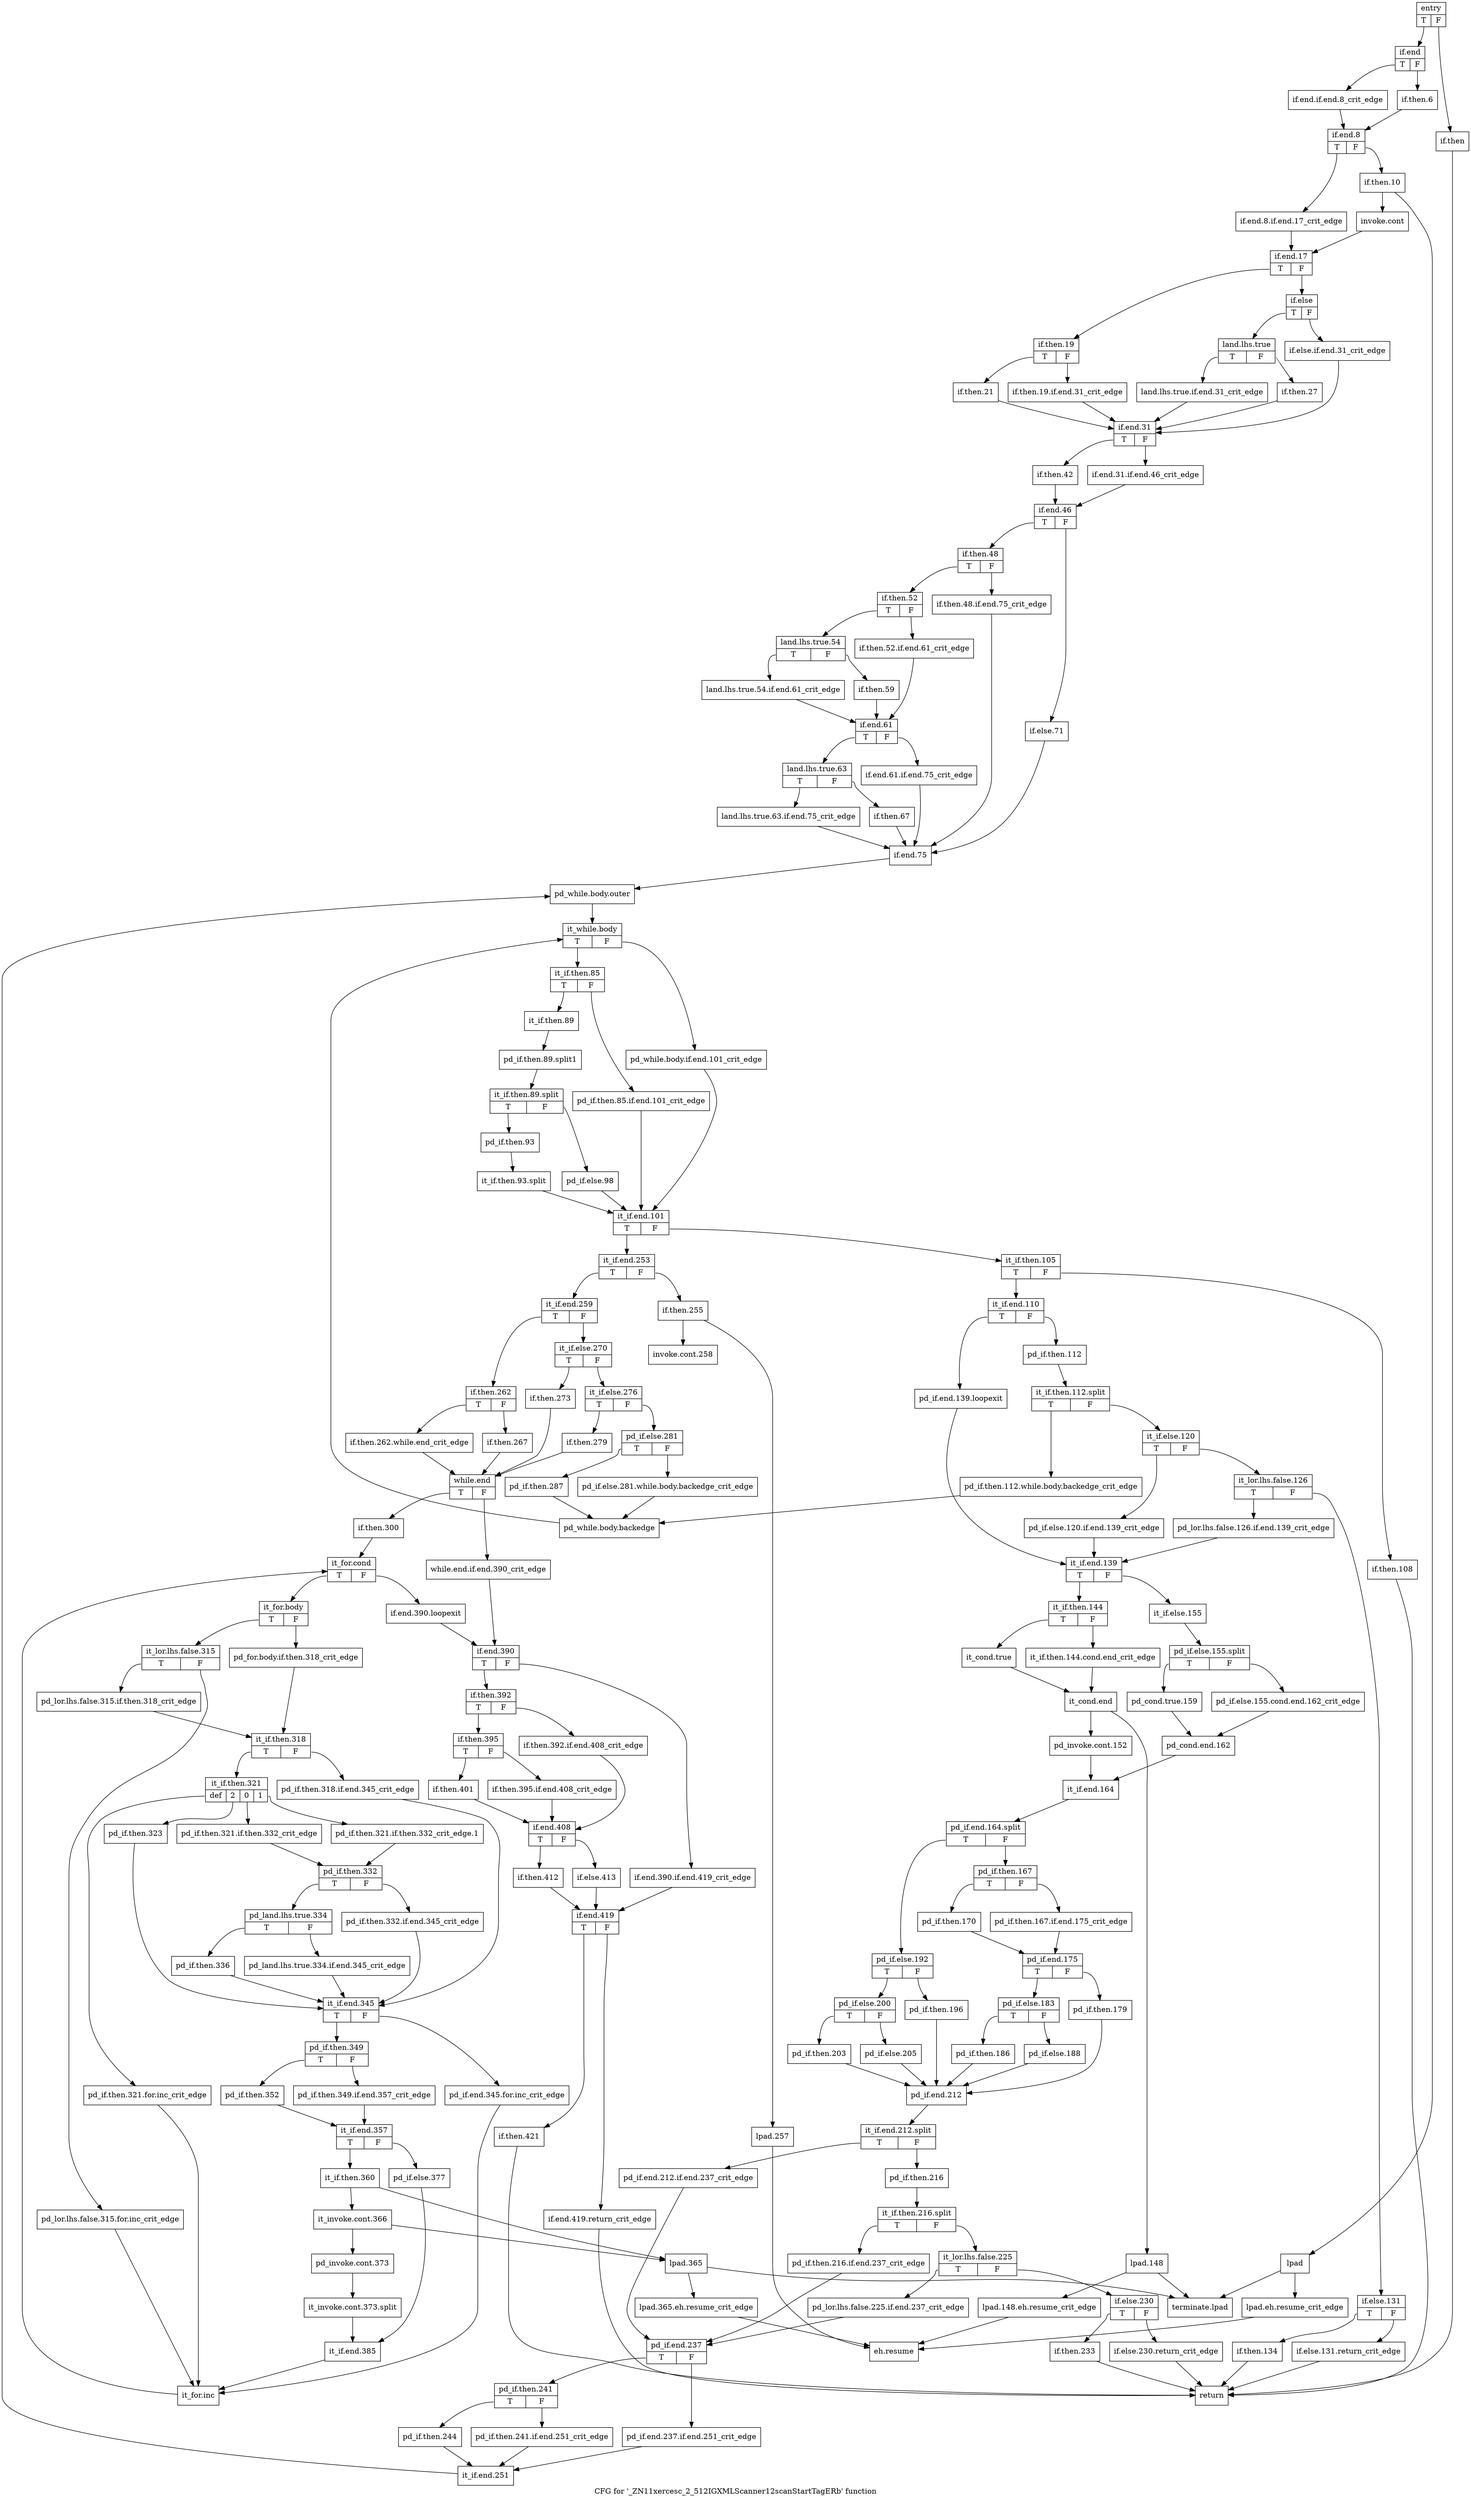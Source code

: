digraph "CFG for '_ZN11xercesc_2_512IGXMLScanner12scanStartTagERb' function" {
	label="CFG for '_ZN11xercesc_2_512IGXMLScanner12scanStartTagERb' function";

	Node0x37931e0 [shape=record,label="{entry|{<s0>T|<s1>F}}"];
	Node0x37931e0:s0 -> Node0x3793280;
	Node0x37931e0:s1 -> Node0x3793230;
	Node0x3793230 [shape=record,label="{if.then}"];
	Node0x3793230 -> Node0x37e7f70;
	Node0x3793280 [shape=record,label="{if.end|{<s0>T|<s1>F}}"];
	Node0x3793280:s0 -> Node0x37932d0;
	Node0x3793280:s1 -> Node0x3793320;
	Node0x37932d0 [shape=record,label="{if.end.if.end.8_crit_edge}"];
	Node0x37932d0 -> Node0x3793370;
	Node0x3793320 [shape=record,label="{if.then.6}"];
	Node0x3793320 -> Node0x3793370;
	Node0x3793370 [shape=record,label="{if.end.8|{<s0>T|<s1>F}}"];
	Node0x3793370:s0 -> Node0x37933c0;
	Node0x3793370:s1 -> Node0x3793410;
	Node0x37933c0 [shape=record,label="{if.end.8.if.end.17_crit_edge}"];
	Node0x37933c0 -> Node0x3793550;
	Node0x3793410 [shape=record,label="{if.then.10}"];
	Node0x3793410 -> Node0x3793460;
	Node0x3793410 -> Node0x37934b0;
	Node0x3793460 [shape=record,label="{invoke.cont}"];
	Node0x3793460 -> Node0x3793550;
	Node0x37934b0 [shape=record,label="{lpad}"];
	Node0x37934b0 -> Node0x3793500;
	Node0x37934b0 -> Node0x37e8010;
	Node0x3793500 [shape=record,label="{lpad.eh.resume_crit_edge}"];
	Node0x3793500 -> Node0x37e7fc0;
	Node0x3793550 [shape=record,label="{if.end.17|{<s0>T|<s1>F}}"];
	Node0x3793550:s0 -> Node0x37935a0;
	Node0x3793550:s1 -> Node0x3793690;
	Node0x37935a0 [shape=record,label="{if.then.19|{<s0>T|<s1>F}}"];
	Node0x37935a0:s0 -> Node0x3793640;
	Node0x37935a0:s1 -> Node0x37935f0;
	Node0x37935f0 [shape=record,label="{if.then.19.if.end.31_crit_edge}"];
	Node0x37935f0 -> Node0x3793820;
	Node0x3793640 [shape=record,label="{if.then.21}"];
	Node0x3793640 -> Node0x3793820;
	Node0x3793690 [shape=record,label="{if.else|{<s0>T|<s1>F}}"];
	Node0x3793690:s0 -> Node0x3793730;
	Node0x3793690:s1 -> Node0x37936e0;
	Node0x37936e0 [shape=record,label="{if.else.if.end.31_crit_edge}"];
	Node0x37936e0 -> Node0x3793820;
	Node0x3793730 [shape=record,label="{land.lhs.true|{<s0>T|<s1>F}}"];
	Node0x3793730:s0 -> Node0x3793780;
	Node0x3793730:s1 -> Node0x37937d0;
	Node0x3793780 [shape=record,label="{land.lhs.true.if.end.31_crit_edge}"];
	Node0x3793780 -> Node0x3793820;
	Node0x37937d0 [shape=record,label="{if.then.27}"];
	Node0x37937d0 -> Node0x3793820;
	Node0x3793820 [shape=record,label="{if.end.31|{<s0>T|<s1>F}}"];
	Node0x3793820:s0 -> Node0x37938c0;
	Node0x3793820:s1 -> Node0x3793870;
	Node0x3793870 [shape=record,label="{if.end.31.if.end.46_crit_edge}"];
	Node0x3793870 -> Node0x37e52c0;
	Node0x37938c0 [shape=record,label="{if.then.42}"];
	Node0x37938c0 -> Node0x37e52c0;
	Node0x37e52c0 [shape=record,label="{if.end.46|{<s0>T|<s1>F}}"];
	Node0x37e52c0:s0 -> Node0x37e5310;
	Node0x37e52c0:s1 -> Node0x37e56d0;
	Node0x37e5310 [shape=record,label="{if.then.48|{<s0>T|<s1>F}}"];
	Node0x37e5310:s0 -> Node0x37e53b0;
	Node0x37e5310:s1 -> Node0x37e5360;
	Node0x37e5360 [shape=record,label="{if.then.48.if.end.75_crit_edge}"];
	Node0x37e5360 -> Node0x37e5720;
	Node0x37e53b0 [shape=record,label="{if.then.52|{<s0>T|<s1>F}}"];
	Node0x37e53b0:s0 -> Node0x37e5450;
	Node0x37e53b0:s1 -> Node0x37e5400;
	Node0x37e5400 [shape=record,label="{if.then.52.if.end.61_crit_edge}"];
	Node0x37e5400 -> Node0x37e5540;
	Node0x37e5450 [shape=record,label="{land.lhs.true.54|{<s0>T|<s1>F}}"];
	Node0x37e5450:s0 -> Node0x37e54a0;
	Node0x37e5450:s1 -> Node0x37e54f0;
	Node0x37e54a0 [shape=record,label="{land.lhs.true.54.if.end.61_crit_edge}"];
	Node0x37e54a0 -> Node0x37e5540;
	Node0x37e54f0 [shape=record,label="{if.then.59}"];
	Node0x37e54f0 -> Node0x37e5540;
	Node0x37e5540 [shape=record,label="{if.end.61|{<s0>T|<s1>F}}"];
	Node0x37e5540:s0 -> Node0x37e55e0;
	Node0x37e5540:s1 -> Node0x37e5590;
	Node0x37e5590 [shape=record,label="{if.end.61.if.end.75_crit_edge}"];
	Node0x37e5590 -> Node0x37e5720;
	Node0x37e55e0 [shape=record,label="{land.lhs.true.63|{<s0>T|<s1>F}}"];
	Node0x37e55e0:s0 -> Node0x37e5630;
	Node0x37e55e0:s1 -> Node0x37e5680;
	Node0x37e5630 [shape=record,label="{land.lhs.true.63.if.end.75_crit_edge}"];
	Node0x37e5630 -> Node0x37e5720;
	Node0x37e5680 [shape=record,label="{if.then.67}"];
	Node0x37e5680 -> Node0x37e5720;
	Node0x37e56d0 [shape=record,label="{if.else.71}"];
	Node0x37e56d0 -> Node0x37e5720;
	Node0x37e5720 [shape=record,label="{if.end.75}"];
	Node0x37e5720 -> Node0x37e5770;
	Node0x37e5770 [shape=record,label="{pd_while.body.outer}"];
	Node0x37e5770 -> Node0x37e57c0;
	Node0x37e57c0 [shape=record,label="{it_while.body|{<s0>T|<s1>F}}"];
	Node0x37e57c0:s0 -> Node0x37e5860;
	Node0x37e57c0:s1 -> Node0x37e5810;
	Node0x37e5810 [shape=record,label="{pd_while.body.if.end.101_crit_edge}"];
	Node0x37e5810 -> Node0x37e59f0;
	Node0x37e5860 [shape=record,label="{it_if.then.85|{<s0>T|<s1>F}}"];
	Node0x37e5860:s0 -> Node0x37e5900;
	Node0x37e5860:s1 -> Node0x37e58b0;
	Node0x37e58b0 [shape=record,label="{pd_if.then.85.if.end.101_crit_edge}"];
	Node0x37e58b0 -> Node0x37e59f0;
	Node0x37e5900 [shape=record,label="{it_if.then.89}"];
	Node0x37e5900 -> Node0xac34700;
	Node0xac34700 [shape=record,label="{pd_if.then.89.split1}"];
	Node0xac34700 -> Node0xac34a80;
	Node0xac34a80 [shape=record,label="{it_if.then.89.split|{<s0>T|<s1>F}}"];
	Node0xac34a80:s0 -> Node0x37e5950;
	Node0xac34a80:s1 -> Node0x37e59a0;
	Node0x37e5950 [shape=record,label="{pd_if.then.93}"];
	Node0x37e5950 -> Node0xac34400;
	Node0xac34400 [shape=record,label="{it_if.then.93.split}"];
	Node0xac34400 -> Node0x37e59f0;
	Node0x37e59a0 [shape=record,label="{pd_if.else.98}"];
	Node0x37e59a0 -> Node0x37e59f0;
	Node0x37e59f0 [shape=record,label="{it_if.end.101|{<s0>T|<s1>F}}"];
	Node0x37e59f0:s0 -> Node0x37e6b20;
	Node0x37e59f0:s1 -> Node0x37e5a40;
	Node0x37e5a40 [shape=record,label="{it_if.then.105|{<s0>T|<s1>F}}"];
	Node0x37e5a40:s0 -> Node0x37e5ae0;
	Node0x37e5a40:s1 -> Node0x37e5a90;
	Node0x37e5a90 [shape=record,label="{if.then.108}"];
	Node0x37e5a90 -> Node0x37e7f70;
	Node0x37e5ae0 [shape=record,label="{it_if.end.110|{<s0>T|<s1>F}}"];
	Node0x37e5ae0:s0 -> Node0x37e5e00;
	Node0x37e5ae0:s1 -> Node0x37e5b30;
	Node0x37e5b30 [shape=record,label="{pd_if.then.112}"];
	Node0x37e5b30 -> Node0xac33fe0;
	Node0xac33fe0 [shape=record,label="{it_if.then.112.split|{<s0>T|<s1>F}}"];
	Node0xac33fe0:s0 -> Node0x37e5b80;
	Node0xac33fe0:s1 -> Node0x37e5bd0;
	Node0x37e5b80 [shape=record,label="{pd_if.then.112.while.body.backedge_crit_edge}"];
	Node0x37e5b80 -> Node0x37e6fd0;
	Node0x37e5bd0 [shape=record,label="{it_if.else.120|{<s0>T|<s1>F}}"];
	Node0x37e5bd0:s0 -> Node0x37e5c20;
	Node0x37e5bd0:s1 -> Node0x37e5c70;
	Node0x37e5c20 [shape=record,label="{pd_if.else.120.if.end.139_crit_edge}"];
	Node0x37e5c20 -> Node0x37e5e50;
	Node0x37e5c70 [shape=record,label="{it_lor.lhs.false.126|{<s0>T|<s1>F}}"];
	Node0x37e5c70:s0 -> Node0x37e5cc0;
	Node0x37e5c70:s1 -> Node0x37e5d10;
	Node0x37e5cc0 [shape=record,label="{pd_lor.lhs.false.126.if.end.139_crit_edge}"];
	Node0x37e5cc0 -> Node0x37e5e50;
	Node0x37e5d10 [shape=record,label="{if.else.131|{<s0>T|<s1>F}}"];
	Node0x37e5d10:s0 -> Node0x37e5db0;
	Node0x37e5d10:s1 -> Node0x37e5d60;
	Node0x37e5d60 [shape=record,label="{if.else.131.return_crit_edge}"];
	Node0x37e5d60 -> Node0x37e7f70;
	Node0x37e5db0 [shape=record,label="{if.then.134}"];
	Node0x37e5db0 -> Node0x37e7f70;
	Node0x37e5e00 [shape=record,label="{pd_if.end.139.loopexit}"];
	Node0x37e5e00 -> Node0x37e5e50;
	Node0x37e5e50 [shape=record,label="{it_if.end.139|{<s0>T|<s1>F}}"];
	Node0x37e5e50:s0 -> Node0x37e5ea0;
	Node0x37e5e50:s1 -> Node0x37e60d0;
	Node0x37e5ea0 [shape=record,label="{it_if.then.144|{<s0>T|<s1>F}}"];
	Node0x37e5ea0:s0 -> Node0x37e5f40;
	Node0x37e5ea0:s1 -> Node0x37e5ef0;
	Node0x37e5ef0 [shape=record,label="{it_if.then.144.cond.end_crit_edge}"];
	Node0x37e5ef0 -> Node0x37e5f90;
	Node0x37e5f40 [shape=record,label="{it_cond.true}"];
	Node0x37e5f40 -> Node0x37e5f90;
	Node0x37e5f90 [shape=record,label="{it_cond.end}"];
	Node0x37e5f90 -> Node0x37e5fe0;
	Node0x37e5f90 -> Node0x37e6030;
	Node0x37e5fe0 [shape=record,label="{pd_invoke.cont.152}"];
	Node0x37e5fe0 -> Node0x37e6210;
	Node0x37e6030 [shape=record,label="{lpad.148}"];
	Node0x37e6030 -> Node0x37e6080;
	Node0x37e6030 -> Node0x37e8010;
	Node0x37e6080 [shape=record,label="{lpad.148.eh.resume_crit_edge}"];
	Node0x37e6080 -> Node0x37e7fc0;
	Node0x37e60d0 [shape=record,label="{it_if.else.155}"];
	Node0x37e60d0 -> Node0xaa29c90;
	Node0xaa29c90 [shape=record,label="{pd_if.else.155.split|{<s0>T|<s1>F}}"];
	Node0xaa29c90:s0 -> Node0x37e6170;
	Node0xaa29c90:s1 -> Node0x37e6120;
	Node0x37e6120 [shape=record,label="{pd_if.else.155.cond.end.162_crit_edge}"];
	Node0x37e6120 -> Node0x37e61c0;
	Node0x37e6170 [shape=record,label="{pd_cond.true.159}"];
	Node0x37e6170 -> Node0x37e61c0;
	Node0x37e61c0 [shape=record,label="{pd_cond.end.162}"];
	Node0x37e61c0 -> Node0x37e6210;
	Node0x37e6210 [shape=record,label="{it_if.end.164}"];
	Node0x37e6210 -> Node0xab04fb0;
	Node0xab04fb0 [shape=record,label="{pd_if.end.164.split|{<s0>T|<s1>F}}"];
	Node0xab04fb0:s0 -> Node0x37e64e0;
	Node0xab04fb0:s1 -> Node0x37e6260;
	Node0x37e6260 [shape=record,label="{pd_if.then.167|{<s0>T|<s1>F}}"];
	Node0x37e6260:s0 -> Node0x37e6300;
	Node0x37e6260:s1 -> Node0x37e62b0;
	Node0x37e62b0 [shape=record,label="{pd_if.then.167.if.end.175_crit_edge}"];
	Node0x37e62b0 -> Node0x37e6350;
	Node0x37e6300 [shape=record,label="{pd_if.then.170}"];
	Node0x37e6300 -> Node0x37e6350;
	Node0x37e6350 [shape=record,label="{pd_if.end.175|{<s0>T|<s1>F}}"];
	Node0x37e6350:s0 -> Node0x37e63f0;
	Node0x37e6350:s1 -> Node0x37e63a0;
	Node0x37e63a0 [shape=record,label="{pd_if.then.179}"];
	Node0x37e63a0 -> Node0x37e6670;
	Node0x37e63f0 [shape=record,label="{pd_if.else.183|{<s0>T|<s1>F}}"];
	Node0x37e63f0:s0 -> Node0x37e6440;
	Node0x37e63f0:s1 -> Node0x37e6490;
	Node0x37e6440 [shape=record,label="{pd_if.then.186}"];
	Node0x37e6440 -> Node0x37e6670;
	Node0x37e6490 [shape=record,label="{pd_if.else.188}"];
	Node0x37e6490 -> Node0x37e6670;
	Node0x37e64e0 [shape=record,label="{pd_if.else.192|{<s0>T|<s1>F}}"];
	Node0x37e64e0:s0 -> Node0x37e6580;
	Node0x37e64e0:s1 -> Node0x37e6530;
	Node0x37e6530 [shape=record,label="{pd_if.then.196}"];
	Node0x37e6530 -> Node0x37e6670;
	Node0x37e6580 [shape=record,label="{pd_if.else.200|{<s0>T|<s1>F}}"];
	Node0x37e6580:s0 -> Node0x37e65d0;
	Node0x37e6580:s1 -> Node0x37e6620;
	Node0x37e65d0 [shape=record,label="{pd_if.then.203}"];
	Node0x37e65d0 -> Node0x37e6670;
	Node0x37e6620 [shape=record,label="{pd_if.else.205}"];
	Node0x37e6620 -> Node0x37e6670;
	Node0x37e6670 [shape=record,label="{pd_if.end.212}"];
	Node0x37e6670 -> Node0xac340e0;
	Node0xac340e0 [shape=record,label="{it_if.end.212.split|{<s0>T|<s1>F}}"];
	Node0xac340e0:s0 -> Node0x37e66c0;
	Node0xac340e0:s1 -> Node0x37e6710;
	Node0x37e66c0 [shape=record,label="{pd_if.end.212.if.end.237_crit_edge}"];
	Node0x37e66c0 -> Node0x37e6940;
	Node0x37e6710 [shape=record,label="{pd_if.then.216}"];
	Node0x37e6710 -> Node0xac34380;
	Node0xac34380 [shape=record,label="{it_if.then.216.split|{<s0>T|<s1>F}}"];
	Node0xac34380:s0 -> Node0x37e6760;
	Node0xac34380:s1 -> Node0x37e67b0;
	Node0x37e6760 [shape=record,label="{pd_if.then.216.if.end.237_crit_edge}"];
	Node0x37e6760 -> Node0x37e6940;
	Node0x37e67b0 [shape=record,label="{it_lor.lhs.false.225|{<s0>T|<s1>F}}"];
	Node0x37e67b0:s0 -> Node0x37e6800;
	Node0x37e67b0:s1 -> Node0x37e6850;
	Node0x37e6800 [shape=record,label="{pd_lor.lhs.false.225.if.end.237_crit_edge}"];
	Node0x37e6800 -> Node0x37e6940;
	Node0x37e6850 [shape=record,label="{if.else.230|{<s0>T|<s1>F}}"];
	Node0x37e6850:s0 -> Node0x37e68f0;
	Node0x37e6850:s1 -> Node0x37e68a0;
	Node0x37e68a0 [shape=record,label="{if.else.230.return_crit_edge}"];
	Node0x37e68a0 -> Node0x37e7f70;
	Node0x37e68f0 [shape=record,label="{if.then.233}"];
	Node0x37e68f0 -> Node0x37e7f70;
	Node0x37e6940 [shape=record,label="{pd_if.end.237|{<s0>T|<s1>F}}"];
	Node0x37e6940:s0 -> Node0x37e69e0;
	Node0x37e6940:s1 -> Node0x37e6990;
	Node0x37e6990 [shape=record,label="{pd_if.end.237.if.end.251_crit_edge}"];
	Node0x37e6990 -> Node0x37e6ad0;
	Node0x37e69e0 [shape=record,label="{pd_if.then.241|{<s0>T|<s1>F}}"];
	Node0x37e69e0:s0 -> Node0x37e6a80;
	Node0x37e69e0:s1 -> Node0x37e6a30;
	Node0x37e6a30 [shape=record,label="{pd_if.then.241.if.end.251_crit_edge}"];
	Node0x37e6a30 -> Node0x37e6ad0;
	Node0x37e6a80 [shape=record,label="{pd_if.then.244}"];
	Node0x37e6a80 -> Node0x37e6ad0;
	Node0x37e6ad0 [shape=record,label="{it_if.end.251}"];
	Node0x37e6ad0 -> Node0x37e5770;
	Node0x37e6b20 [shape=record,label="{it_if.end.253|{<s0>T|<s1>F}}"];
	Node0x37e6b20:s0 -> Node0x37e6c60;
	Node0x37e6b20:s1 -> Node0x37e6b70;
	Node0x37e6b70 [shape=record,label="{if.then.255}"];
	Node0x37e6b70 -> Node0x37e6bc0;
	Node0x37e6b70 -> Node0x37e6c10;
	Node0x37e6bc0 [shape=record,label="{invoke.cont.258}"];
	Node0x37e6c10 [shape=record,label="{lpad.257}"];
	Node0x37e6c10 -> Node0x37e7fc0;
	Node0x37e6c60 [shape=record,label="{it_if.end.259|{<s0>T|<s1>F}}"];
	Node0x37e6c60:s0 -> Node0x37e6cb0;
	Node0x37e6c60:s1 -> Node0x37e6da0;
	Node0x37e6cb0 [shape=record,label="{if.then.262|{<s0>T|<s1>F}}"];
	Node0x37e6cb0:s0 -> Node0x37e6d00;
	Node0x37e6cb0:s1 -> Node0x37e6d50;
	Node0x37e6d00 [shape=record,label="{if.then.262.while.end_crit_edge}"];
	Node0x37e6d00 -> Node0x37e7020;
	Node0x37e6d50 [shape=record,label="{if.then.267}"];
	Node0x37e6d50 -> Node0x37e7020;
	Node0x37e6da0 [shape=record,label="{it_if.else.270|{<s0>T|<s1>F}}"];
	Node0x37e6da0:s0 -> Node0x37e6df0;
	Node0x37e6da0:s1 -> Node0x37e6e40;
	Node0x37e6df0 [shape=record,label="{if.then.273}"];
	Node0x37e6df0 -> Node0x37e7020;
	Node0x37e6e40 [shape=record,label="{it_if.else.276|{<s0>T|<s1>F}}"];
	Node0x37e6e40:s0 -> Node0x37e6e90;
	Node0x37e6e40:s1 -> Node0x37e6ee0;
	Node0x37e6e90 [shape=record,label="{if.then.279}"];
	Node0x37e6e90 -> Node0x37e7020;
	Node0x37e6ee0 [shape=record,label="{pd_if.else.281|{<s0>T|<s1>F}}"];
	Node0x37e6ee0:s0 -> Node0x37e6f80;
	Node0x37e6ee0:s1 -> Node0x37e6f30;
	Node0x37e6f30 [shape=record,label="{pd_if.else.281.while.body.backedge_crit_edge}"];
	Node0x37e6f30 -> Node0x37e6fd0;
	Node0x37e6f80 [shape=record,label="{pd_if.then.287}"];
	Node0x37e6f80 -> Node0x37e6fd0;
	Node0x37e6fd0 [shape=record,label="{pd_while.body.backedge}"];
	Node0x37e6fd0 -> Node0x37e57c0;
	Node0x37e7020 [shape=record,label="{while.end|{<s0>T|<s1>F}}"];
	Node0x37e7020:s0 -> Node0x37e70c0;
	Node0x37e7020:s1 -> Node0x37e7070;
	Node0x37e7070 [shape=record,label="{while.end.if.end.390_crit_edge}"];
	Node0x37e7070 -> Node0x37e7b60;
	Node0x37e70c0 [shape=record,label="{if.then.300}"];
	Node0x37e70c0 -> Node0x37e7110;
	Node0x37e7110 [shape=record,label="{it_for.cond|{<s0>T|<s1>F}}"];
	Node0x37e7110:s0 -> Node0x37e7160;
	Node0x37e7110:s1 -> Node0x37e7b10;
	Node0x37e7160 [shape=record,label="{it_for.body|{<s0>T|<s1>F}}"];
	Node0x37e7160:s0 -> Node0x37e7200;
	Node0x37e7160:s1 -> Node0x37e71b0;
	Node0x37e71b0 [shape=record,label="{pd_for.body.if.then.318_crit_edge}"];
	Node0x37e71b0 -> Node0x37e72f0;
	Node0x37e7200 [shape=record,label="{it_lor.lhs.false.315|{<s0>T|<s1>F}}"];
	Node0x37e7200:s0 -> Node0x37e72a0;
	Node0x37e7200:s1 -> Node0x37e7250;
	Node0x37e7250 [shape=record,label="{pd_lor.lhs.false.315.for.inc_crit_edge}"];
	Node0x37e7250 -> Node0x37e7ac0;
	Node0x37e72a0 [shape=record,label="{pd_lor.lhs.false.315.if.then.318_crit_edge}"];
	Node0x37e72a0 -> Node0x37e72f0;
	Node0x37e72f0 [shape=record,label="{it_if.then.318|{<s0>T|<s1>F}}"];
	Node0x37e72f0:s0 -> Node0x37e7390;
	Node0x37e72f0:s1 -> Node0x37e7340;
	Node0x37e7340 [shape=record,label="{pd_if.then.318.if.end.345_crit_edge}"];
	Node0x37e7340 -> Node0x37e76b0;
	Node0x37e7390 [shape=record,label="{it_if.then.321|{<s0>def|<s1>2|<s2>0|<s3>1}}"];
	Node0x37e7390:s0 -> Node0x37e7480;
	Node0x37e7390:s1 -> Node0x37e74d0;
	Node0x37e7390:s2 -> Node0x37e7430;
	Node0x37e7390:s3 -> Node0x37e73e0;
	Node0x37e73e0 [shape=record,label="{pd_if.then.321.if.then.332_crit_edge.1}"];
	Node0x37e73e0 -> Node0x37e7520;
	Node0x37e7430 [shape=record,label="{pd_if.then.321.if.then.332_crit_edge}"];
	Node0x37e7430 -> Node0x37e7520;
	Node0x37e7480 [shape=record,label="{pd_if.then.321.for.inc_crit_edge}"];
	Node0x37e7480 -> Node0x37e7ac0;
	Node0x37e74d0 [shape=record,label="{pd_if.then.323}"];
	Node0x37e74d0 -> Node0x37e76b0;
	Node0x37e7520 [shape=record,label="{pd_if.then.332|{<s0>T|<s1>F}}"];
	Node0x37e7520:s0 -> Node0x37e75c0;
	Node0x37e7520:s1 -> Node0x37e7570;
	Node0x37e7570 [shape=record,label="{pd_if.then.332.if.end.345_crit_edge}"];
	Node0x37e7570 -> Node0x37e76b0;
	Node0x37e75c0 [shape=record,label="{pd_land.lhs.true.334|{<s0>T|<s1>F}}"];
	Node0x37e75c0:s0 -> Node0x37e7660;
	Node0x37e75c0:s1 -> Node0x37e7610;
	Node0x37e7610 [shape=record,label="{pd_land.lhs.true.334.if.end.345_crit_edge}"];
	Node0x37e7610 -> Node0x37e76b0;
	Node0x37e7660 [shape=record,label="{pd_if.then.336}"];
	Node0x37e7660 -> Node0x37e76b0;
	Node0x37e76b0 [shape=record,label="{it_if.end.345|{<s0>T|<s1>F}}"];
	Node0x37e76b0:s0 -> Node0x37e7750;
	Node0x37e76b0:s1 -> Node0x37e7700;
	Node0x37e7700 [shape=record,label="{pd_if.end.345.for.inc_crit_edge}"];
	Node0x37e7700 -> Node0x37e7ac0;
	Node0x37e7750 [shape=record,label="{pd_if.then.349|{<s0>T|<s1>F}}"];
	Node0x37e7750:s0 -> Node0x37e77f0;
	Node0x37e7750:s1 -> Node0x37e77a0;
	Node0x37e77a0 [shape=record,label="{pd_if.then.349.if.end.357_crit_edge}"];
	Node0x37e77a0 -> Node0x37e7840;
	Node0x37e77f0 [shape=record,label="{pd_if.then.352}"];
	Node0x37e77f0 -> Node0x37e7840;
	Node0x37e7840 [shape=record,label="{it_if.end.357|{<s0>T|<s1>F}}"];
	Node0x37e7840:s0 -> Node0x37e7890;
	Node0x37e7840:s1 -> Node0x37e7a20;
	Node0x37e7890 [shape=record,label="{it_if.then.360}"];
	Node0x37e7890 -> Node0x37e78e0;
	Node0x37e7890 -> Node0x37e7980;
	Node0x37e78e0 [shape=record,label="{it_invoke.cont.366}"];
	Node0x37e78e0 -> Node0x37e7930;
	Node0x37e78e0 -> Node0x37e7980;
	Node0x37e7930 [shape=record,label="{pd_invoke.cont.373}"];
	Node0x37e7930 -> Node0xac34a30;
	Node0xac34a30 [shape=record,label="{it_invoke.cont.373.split}"];
	Node0xac34a30 -> Node0x37e7a70;
	Node0x37e7980 [shape=record,label="{lpad.365}"];
	Node0x37e7980 -> Node0x37e79d0;
	Node0x37e7980 -> Node0x37e8010;
	Node0x37e79d0 [shape=record,label="{lpad.365.eh.resume_crit_edge}"];
	Node0x37e79d0 -> Node0x37e7fc0;
	Node0x37e7a20 [shape=record,label="{pd_if.else.377}"];
	Node0x37e7a20 -> Node0x37e7a70;
	Node0x37e7a70 [shape=record,label="{it_if.end.385}"];
	Node0x37e7a70 -> Node0x37e7ac0;
	Node0x37e7ac0 [shape=record,label="{it_for.inc}"];
	Node0x37e7ac0 -> Node0x37e7110;
	Node0x37e7b10 [shape=record,label="{if.end.390.loopexit}"];
	Node0x37e7b10 -> Node0x37e7b60;
	Node0x37e7b60 [shape=record,label="{if.end.390|{<s0>T|<s1>F}}"];
	Node0x37e7b60:s0 -> Node0x37e7c00;
	Node0x37e7b60:s1 -> Node0x37e7bb0;
	Node0x37e7bb0 [shape=record,label="{if.end.390.if.end.419_crit_edge}"];
	Node0x37e7bb0 -> Node0x37e7e80;
	Node0x37e7c00 [shape=record,label="{if.then.392|{<s0>T|<s1>F}}"];
	Node0x37e7c00:s0 -> Node0x37e7ca0;
	Node0x37e7c00:s1 -> Node0x37e7c50;
	Node0x37e7c50 [shape=record,label="{if.then.392.if.end.408_crit_edge}"];
	Node0x37e7c50 -> Node0x37e7d90;
	Node0x37e7ca0 [shape=record,label="{if.then.395|{<s0>T|<s1>F}}"];
	Node0x37e7ca0:s0 -> Node0x37e7d40;
	Node0x37e7ca0:s1 -> Node0x37e7cf0;
	Node0x37e7cf0 [shape=record,label="{if.then.395.if.end.408_crit_edge}"];
	Node0x37e7cf0 -> Node0x37e7d90;
	Node0x37e7d40 [shape=record,label="{if.then.401}"];
	Node0x37e7d40 -> Node0x37e7d90;
	Node0x37e7d90 [shape=record,label="{if.end.408|{<s0>T|<s1>F}}"];
	Node0x37e7d90:s0 -> Node0x37e7de0;
	Node0x37e7d90:s1 -> Node0x37e7e30;
	Node0x37e7de0 [shape=record,label="{if.then.412}"];
	Node0x37e7de0 -> Node0x37e7e80;
	Node0x37e7e30 [shape=record,label="{if.else.413}"];
	Node0x37e7e30 -> Node0x37e7e80;
	Node0x37e7e80 [shape=record,label="{if.end.419|{<s0>T|<s1>F}}"];
	Node0x37e7e80:s0 -> Node0x37e7f20;
	Node0x37e7e80:s1 -> Node0x37e7ed0;
	Node0x37e7ed0 [shape=record,label="{if.end.419.return_crit_edge}"];
	Node0x37e7ed0 -> Node0x37e7f70;
	Node0x37e7f20 [shape=record,label="{if.then.421}"];
	Node0x37e7f20 -> Node0x37e7f70;
	Node0x37e7f70 [shape=record,label="{return}"];
	Node0x37e7fc0 [shape=record,label="{eh.resume}"];
	Node0x37e8010 [shape=record,label="{terminate.lpad}"];
}
